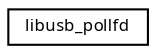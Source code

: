 digraph "Graphical Class Hierarchy"
{
  edge [fontname="Sans",fontsize="8",labelfontname="Sans",labelfontsize="8"];
  node [fontname="Sans",fontsize="8",shape=record];
  rankdir="LR";
  Node1 [label="libusb_pollfd",height=0.2,width=0.4,color="black", fillcolor="white", style="filled",URL="$structlibusb__pollfd.html"];
}
